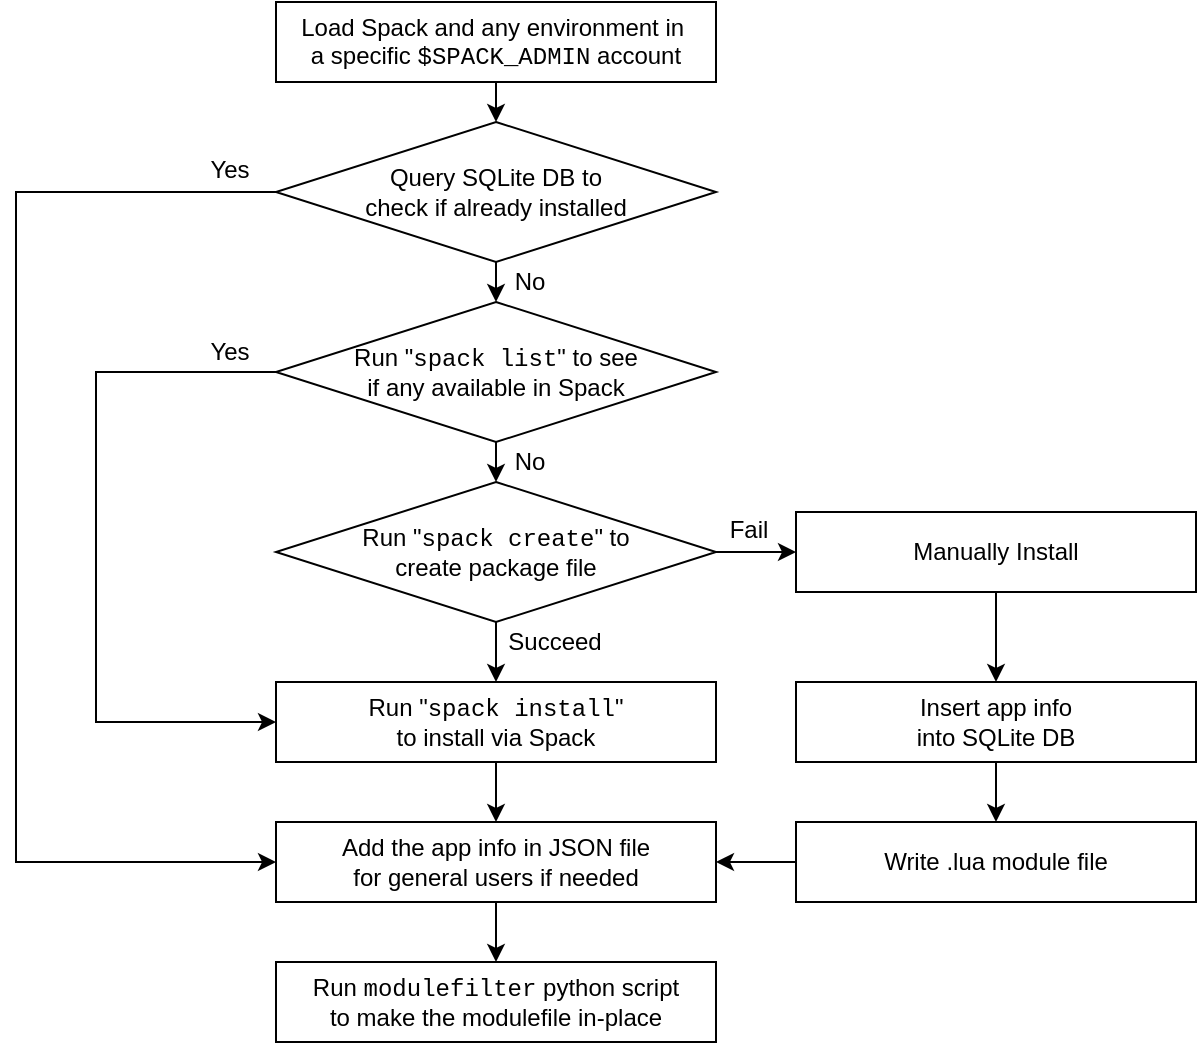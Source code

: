 <mxfile version="13.0.6" type="google"><diagram id="H4h49vqW2aeyKuxOOUcU" name="Page-1"><mxGraphModel dx="946" dy="486" grid="1" gridSize="10" guides="1" tooltips="1" connect="1" arrows="1" fold="1" page="1" pageScale="1" pageWidth="850" pageHeight="1100" math="0" shadow="0"><root><mxCell id="0"/><mxCell id="1" parent="0"/><mxCell id="B23UeyWsXhszrbb_xcjL-1" style="edgeStyle=orthogonalEdgeStyle;rounded=0;orthogonalLoop=1;jettySize=auto;html=1;exitX=0.5;exitY=1;exitDx=0;exitDy=0;entryX=0.5;entryY=0;entryDx=0;entryDy=0;" parent="1" source="P9Iv2ScGotWD7k04DKTa-1" target="P9Iv2ScGotWD7k04DKTa-8" edge="1"><mxGeometry relative="1" as="geometry"/></mxCell><mxCell id="P9Iv2ScGotWD7k04DKTa-1" value="Load Spack and any environment in&amp;nbsp;&lt;br&gt;a specific&amp;nbsp;&lt;font face=&quot;Courier New&quot;&gt;$SPACK_ADMIN&lt;/font&gt; account" style="rounded=0;whiteSpace=wrap;html=1;" parent="1" vertex="1"><mxGeometry x="270" y="90" width="220" height="40" as="geometry"/></mxCell><mxCell id="P9Iv2ScGotWD7k04DKTa-37" style="edgeStyle=orthogonalEdgeStyle;rounded=0;orthogonalLoop=1;jettySize=auto;html=1;exitX=0.5;exitY=1;exitDx=0;exitDy=0;entryX=0.5;entryY=0;entryDx=0;entryDy=0;" parent="1" source="P9Iv2ScGotWD7k04DKTa-4" target="P9Iv2ScGotWD7k04DKTa-22" edge="1"><mxGeometry relative="1" as="geometry"/></mxCell><mxCell id="P9Iv2ScGotWD7k04DKTa-4" value="Add the app info in JSON file&lt;br&gt;for general users if needed" style="rounded=0;whiteSpace=wrap;html=1;" parent="1" vertex="1"><mxGeometry x="270" y="500" width="220" height="40" as="geometry"/></mxCell><mxCell id="P9Iv2ScGotWD7k04DKTa-17" value="" style="edgeStyle=orthogonalEdgeStyle;rounded=0;orthogonalLoop=1;jettySize=auto;html=1;exitX=0.5;exitY=1;exitDx=0;exitDy=0;entryX=0.5;entryY=0;entryDx=0;entryDy=0;align=left;" parent="1" source="P9Iv2ScGotWD7k04DKTa-8" target="P9Iv2ScGotWD7k04DKTa-9" edge="1"><mxGeometry relative="1" as="geometry"/></mxCell><mxCell id="P9Iv2ScGotWD7k04DKTa-34" style="edgeStyle=orthogonalEdgeStyle;rounded=0;orthogonalLoop=1;jettySize=auto;html=1;exitX=0;exitY=0.5;exitDx=0;exitDy=0;entryX=0;entryY=0.5;entryDx=0;entryDy=0;" parent="1" source="P9Iv2ScGotWD7k04DKTa-8" target="P9Iv2ScGotWD7k04DKTa-4" edge="1"><mxGeometry relative="1" as="geometry"><Array as="points"><mxPoint x="140" y="185"/><mxPoint x="140" y="520"/></Array></mxGeometry></mxCell><mxCell id="P9Iv2ScGotWD7k04DKTa-8" value="&lt;span style=&quot;white-space: normal&quot;&gt;Query SQLite DB to&lt;br&gt;check&amp;nbsp;&lt;/span&gt;&lt;span style=&quot;white-space: normal&quot;&gt;if already installed&lt;/span&gt;" style="rhombus;whiteSpace=wrap;html=1;" parent="1" vertex="1"><mxGeometry x="270" y="150" width="220" height="70" as="geometry"/></mxCell><mxCell id="P9Iv2ScGotWD7k04DKTa-35" style="edgeStyle=orthogonalEdgeStyle;rounded=0;orthogonalLoop=1;jettySize=auto;html=1;exitX=0.5;exitY=1;exitDx=0;exitDy=0;entryX=0.5;entryY=0;entryDx=0;entryDy=0;" parent="1" source="iOJNPmh0-jYL3a2e9yia-2" target="P9Iv2ScGotWD7k04DKTa-10" edge="1"><mxGeometry relative="1" as="geometry"/></mxCell><mxCell id="iOJNPmh0-jYL3a2e9yia-4" style="edgeStyle=orthogonalEdgeStyle;rounded=0;orthogonalLoop=1;jettySize=auto;html=1;exitX=0;exitY=0.5;exitDx=0;exitDy=0;entryX=0;entryY=0.5;entryDx=0;entryDy=0;" parent="1" source="P9Iv2ScGotWD7k04DKTa-9" target="P9Iv2ScGotWD7k04DKTa-10" edge="1"><mxGeometry relative="1" as="geometry"><Array as="points"><mxPoint x="180" y="275"/><mxPoint x="180" y="450"/></Array></mxGeometry></mxCell><mxCell id="P9Iv2ScGotWD7k04DKTa-9" value="Run &quot;&lt;font face=&quot;Courier New&quot;&gt;spack list&lt;/font&gt;&quot; to see&lt;br&gt;if any available in Spack" style="rhombus;whiteSpace=wrap;html=1;" parent="1" vertex="1"><mxGeometry x="270" y="240" width="220" height="70" as="geometry"/></mxCell><mxCell id="P9Iv2ScGotWD7k04DKTa-36" style="edgeStyle=orthogonalEdgeStyle;rounded=0;orthogonalLoop=1;jettySize=auto;html=1;exitX=0.5;exitY=1;exitDx=0;exitDy=0;entryX=0.5;entryY=0;entryDx=0;entryDy=0;" parent="1" source="P9Iv2ScGotWD7k04DKTa-10" target="P9Iv2ScGotWD7k04DKTa-4" edge="1"><mxGeometry relative="1" as="geometry"/></mxCell><mxCell id="P9Iv2ScGotWD7k04DKTa-10" value="Run &quot;&lt;font face=&quot;Courier New&quot;&gt;spack install&lt;/font&gt;&quot; &lt;br&gt;to install via Spack" style="rounded=0;whiteSpace=wrap;html=1;" parent="1" vertex="1"><mxGeometry x="270" y="430" width="220" height="40" as="geometry"/></mxCell><mxCell id="P9Iv2ScGotWD7k04DKTa-20" style="edgeStyle=orthogonalEdgeStyle;rounded=0;orthogonalLoop=1;jettySize=auto;html=1;exitX=0.5;exitY=1;exitDx=0;exitDy=0;entryX=0.5;entryY=0;entryDx=0;entryDy=0;" parent="1" source="P9Iv2ScGotWD7k04DKTa-11" target="P9Iv2ScGotWD7k04DKTa-12" edge="1"><mxGeometry relative="1" as="geometry"/></mxCell><mxCell id="P9Iv2ScGotWD7k04DKTa-11" value="Manually Install" style="rounded=0;whiteSpace=wrap;html=1;" parent="1" vertex="1"><mxGeometry x="530" y="345" width="200" height="40" as="geometry"/></mxCell><mxCell id="P9Iv2ScGotWD7k04DKTa-21" style="edgeStyle=orthogonalEdgeStyle;rounded=0;orthogonalLoop=1;jettySize=auto;html=1;exitX=0.5;exitY=1;exitDx=0;exitDy=0;entryX=0.5;entryY=0;entryDx=0;entryDy=0;" parent="1" source="P9Iv2ScGotWD7k04DKTa-12" target="P9Iv2ScGotWD7k04DKTa-13" edge="1"><mxGeometry relative="1" as="geometry"/></mxCell><mxCell id="P9Iv2ScGotWD7k04DKTa-12" value="Insert app info &lt;br&gt;into SQLite DB" style="rounded=0;whiteSpace=wrap;html=1;" parent="1" vertex="1"><mxGeometry x="530" y="430" width="200" height="40" as="geometry"/></mxCell><mxCell id="P9Iv2ScGotWD7k04DKTa-33" style="edgeStyle=orthogonalEdgeStyle;rounded=0;orthogonalLoop=1;jettySize=auto;html=1;exitX=0;exitY=0.5;exitDx=0;exitDy=0;entryX=1;entryY=0.5;entryDx=0;entryDy=0;" parent="1" source="P9Iv2ScGotWD7k04DKTa-13" target="P9Iv2ScGotWD7k04DKTa-4" edge="1"><mxGeometry relative="1" as="geometry"/></mxCell><mxCell id="P9Iv2ScGotWD7k04DKTa-13" value="Write .lua module file" style="rounded=0;whiteSpace=wrap;html=1;" parent="1" vertex="1"><mxGeometry x="530" y="500" width="200" height="40" as="geometry"/></mxCell><mxCell id="P9Iv2ScGotWD7k04DKTa-22" value="Run &lt;font face=&quot;Courier New&quot;&gt;modulefilter&lt;/font&gt; python script&lt;br&gt;to make the modulefile in-place" style="rounded=0;whiteSpace=wrap;html=1;" parent="1" vertex="1"><mxGeometry x="270" y="570" width="220" height="40" as="geometry"/></mxCell><mxCell id="P9Iv2ScGotWD7k04DKTa-38" value="Yes" style="text;html=1;strokeColor=none;fillColor=none;align=center;verticalAlign=middle;whiteSpace=wrap;rounded=0;" parent="1" vertex="1"><mxGeometry x="227" y="164" width="40" height="20" as="geometry"/></mxCell><mxCell id="P9Iv2ScGotWD7k04DKTa-39" value="No" style="text;html=1;strokeColor=none;fillColor=none;align=center;verticalAlign=middle;whiteSpace=wrap;rounded=0;" parent="1" vertex="1"><mxGeometry x="377" y="220" width="40" height="20" as="geometry"/></mxCell><mxCell id="iOJNPmh0-jYL3a2e9yia-3" style="edgeStyle=orthogonalEdgeStyle;rounded=0;orthogonalLoop=1;jettySize=auto;html=1;entryX=0.5;entryY=0;entryDx=0;entryDy=0;" parent="1" target="iOJNPmh0-jYL3a2e9yia-2" edge="1"><mxGeometry relative="1" as="geometry"><mxPoint x="380" y="310" as="sourcePoint"/></mxGeometry></mxCell><mxCell id="P9Iv2ScGotWD7k04DKTa-40" value="Succeed" style="text;html=1;strokeColor=none;fillColor=none;align=center;verticalAlign=middle;whiteSpace=wrap;rounded=0;" parent="1" vertex="1"><mxGeometry x="383" y="400" width="53" height="20" as="geometry"/></mxCell><mxCell id="P9Iv2ScGotWD7k04DKTa-41" value="No" style="text;html=1;strokeColor=none;fillColor=none;align=center;verticalAlign=middle;whiteSpace=wrap;rounded=0;" parent="1" vertex="1"><mxGeometry x="377" y="310" width="40" height="20" as="geometry"/></mxCell><mxCell id="iOJNPmh0-jYL3a2e9yia-8" style="edgeStyle=orthogonalEdgeStyle;rounded=0;orthogonalLoop=1;jettySize=auto;html=1;exitX=1;exitY=0.5;exitDx=0;exitDy=0;entryX=0;entryY=0.5;entryDx=0;entryDy=0;" parent="1" source="iOJNPmh0-jYL3a2e9yia-2" target="P9Iv2ScGotWD7k04DKTa-11" edge="1"><mxGeometry relative="1" as="geometry"/></mxCell><mxCell id="iOJNPmh0-jYL3a2e9yia-2" value="Run &quot;&lt;font face=&quot;Courier New&quot;&gt;spack create&lt;/font&gt;&quot; to&lt;br&gt;create package file" style="rhombus;whiteSpace=wrap;html=1;" parent="1" vertex="1"><mxGeometry x="270" y="330" width="220" height="70" as="geometry"/></mxCell><mxCell id="iOJNPmh0-jYL3a2e9yia-5" value="Yes" style="text;html=1;strokeColor=none;fillColor=none;align=center;verticalAlign=middle;whiteSpace=wrap;rounded=0;" parent="1" vertex="1"><mxGeometry x="227" y="255" width="40" height="20" as="geometry"/></mxCell><mxCell id="iOJNPmh0-jYL3a2e9yia-9" value="Fail" style="text;html=1;strokeColor=none;fillColor=none;align=center;verticalAlign=middle;whiteSpace=wrap;rounded=0;" parent="1" vertex="1"><mxGeometry x="480" y="344" width="53" height="20" as="geometry"/></mxCell></root></mxGraphModel></diagram></mxfile>